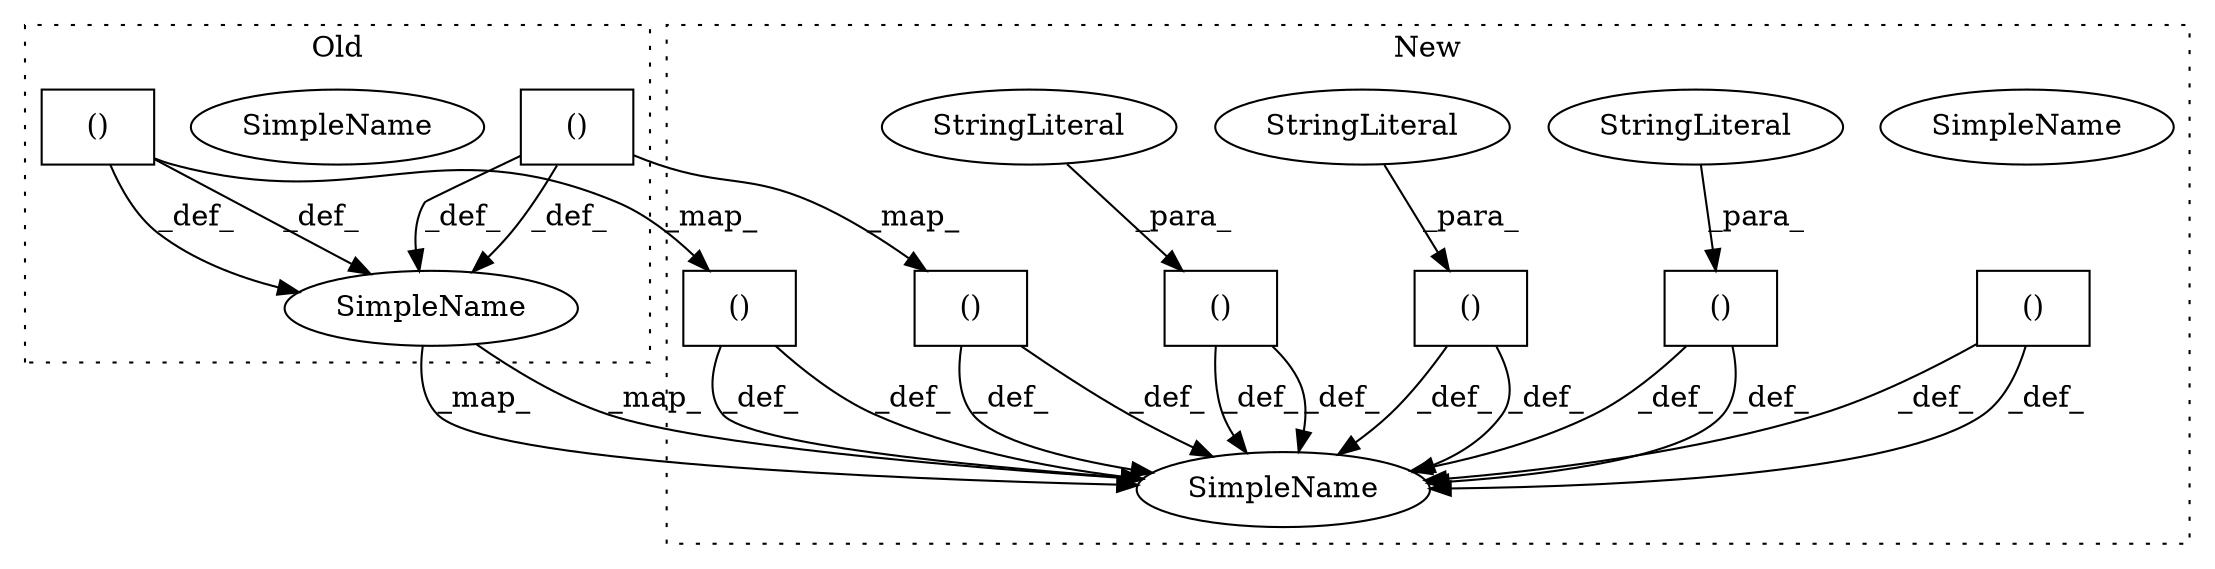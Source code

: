 digraph G {
subgraph cluster0 {
1 [label="()" a="106" s="220" l="30" shape="box"];
3 [label="SimpleName" a="42" s="141" l="13" shape="ellipse"];
6 [label="SimpleName" a="42" s="141" l="13" shape="ellipse"];
14 [label="()" a="106" s="361" l="29" shape="box"];
label = "Old";
style="dotted";
}
subgraph cluster1 {
2 [label="()" a="106" s="220" l="30" shape="box"];
4 [label="SimpleName" a="42" s="141" l="13" shape="ellipse"];
5 [label="SimpleName" a="42" s="141" l="13" shape="ellipse"];
7 [label="()" a="106" s="314" l="31" shape="box"];
8 [label="StringLiteral" a="45" s="338" l="7" shape="ellipse"];
9 [label="()" a="106" s="1017" l="30" shape="box"];
10 [label="StringLiteral" a="45" s="1041" l="6" shape="ellipse"];
11 [label="()" a="106" s="598" l="30" shape="box"];
12 [label="StringLiteral" a="45" s="622" l="6" shape="ellipse"];
13 [label="()" a="106" s="266" l="31" shape="box"];
15 [label="()" a="106" s="553" l="29" shape="box"];
label = "New";
style="dotted";
}
1 -> 6 [label="_def_"];
1 -> 6 [label="_def_"];
1 -> 2 [label="_map_"];
2 -> 5 [label="_def_"];
2 -> 5 [label="_def_"];
6 -> 5 [label="_map_"];
6 -> 5 [label="_map_"];
7 -> 5 [label="_def_"];
7 -> 5 [label="_def_"];
8 -> 7 [label="_para_"];
9 -> 5 [label="_def_"];
9 -> 5 [label="_def_"];
10 -> 9 [label="_para_"];
11 -> 5 [label="_def_"];
11 -> 5 [label="_def_"];
12 -> 11 [label="_para_"];
13 -> 5 [label="_def_"];
13 -> 5 [label="_def_"];
14 -> 6 [label="_def_"];
14 -> 6 [label="_def_"];
14 -> 15 [label="_map_"];
15 -> 5 [label="_def_"];
15 -> 5 [label="_def_"];
}